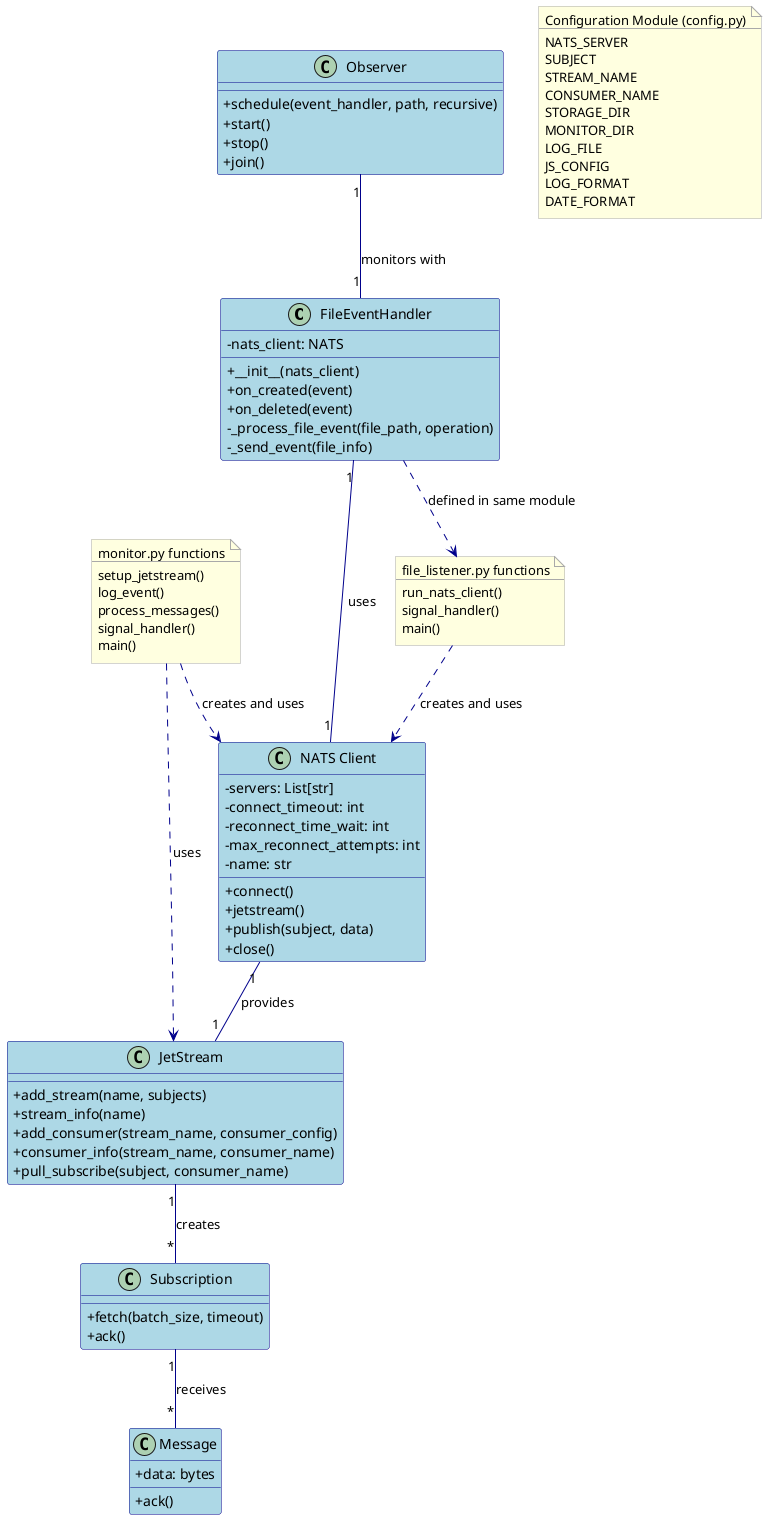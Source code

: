@startuml "Current NATS Implementation"

' Style definitions
skinparam classAttributeIconSize 0
skinparam backgroundColor white
skinparam class {
    BackgroundColor LightBlue
    ArrowColor DarkBlue
    BorderColor DarkBlue
}
skinparam note {
    BackgroundColor LightYellow
    BorderColor DarkGray
}

' FileEventHandler class from file_listener.py
class FileEventHandler {
    -nats_client: NATS
    +__init__(nats_client)
    +on_created(event)
    +on_deleted(event)
    -_process_file_event(file_path, operation)
    -_send_event(file_info)
}

' Observer class from watchdog (external)
class Observer {
    +schedule(event_handler, path, recursive)
    +start()
    +stop()
    +join()
}

' NATS Client (currently used directly in both modules)
class "NATS Client" as NatsClient {
    -servers: List[str]
    -connect_timeout: int
    -reconnect_time_wait: int
    -max_reconnect_attempts: int
    -name: str
    +connect()
    +jetstream()
    +publish(subject, data)
    +close()
}

' JetStream class (part of NATS)
class JetStream {
    +add_stream(name, subjects)
    +stream_info(name)
    +add_consumer(stream_name, consumer_config)
    +consumer_info(stream_name, consumer_name)
    +pull_subscribe(subject, consumer_name)
}

' Subscription class from NATS
class Subscription {
    +fetch(batch_size, timeout)
    +ack()
}

' Message class
class Message {
    +data: bytes
    +ack()
}

' Config module (not a class but important for the diagram)
note as ConfigNote
  Configuration Module (config.py)
  --
  NATS_SERVER
  SUBJECT
  STREAM_NAME
  CONSUMER_NAME
  STORAGE_DIR
  MONITOR_DIR
  LOG_FILE
  JS_CONFIG
  LOG_FORMAT
  DATE_FORMAT
end note

' file_listener.py functions
note as FileListenerFunctions
  file_listener.py functions
  --
  run_nats_client()
  signal_handler()
  main()
end note

' monitor.py functions
note as MonitorFunctions
  monitor.py functions
  --
  setup_jetstream()
  log_event()
  process_messages()
  signal_handler()
  main()
end note

' Relationships
FileEventHandler "1" -- "1" NatsClient : uses
Observer "1" -- "1" FileEventHandler : monitors with
NatsClient "1" -- "1" JetStream : provides
JetStream "1" -- "*" Subscription : creates
Subscription "1" -- "*" Message : receives
FileEventHandler ..> FileListenerFunctions : defined in same module
MonitorFunctions ..> NatsClient : creates and uses
MonitorFunctions ..> JetStream : uses
FileListenerFunctions ..> NatsClient : creates and uses

@enduml